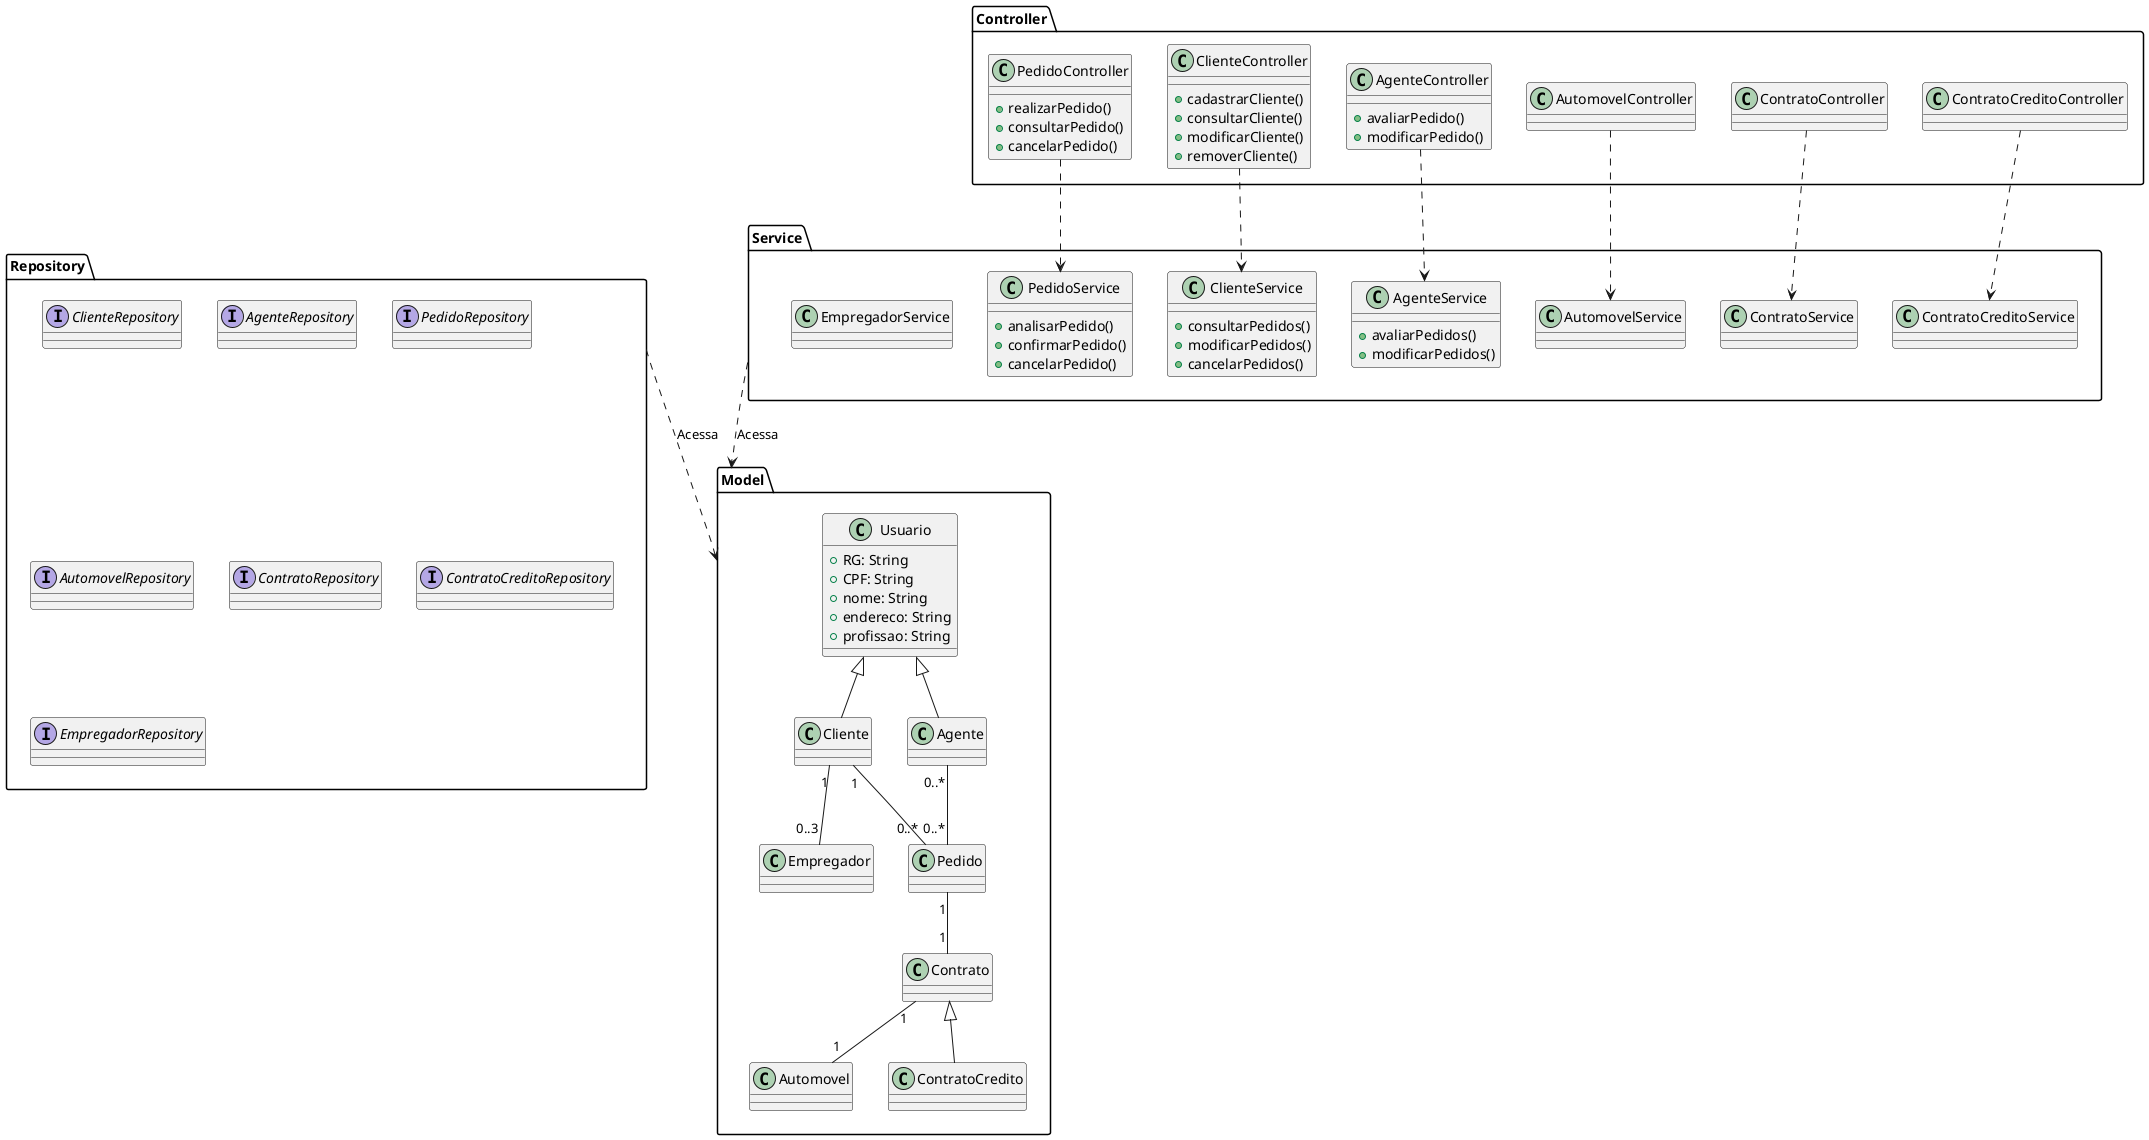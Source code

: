 @startuml

package "Service" {
    class ClienteService {
        +consultarPedidos()
        +modificarPedidos()
        +cancelarPedidos()
    }
    class AgenteService {
        +avaliarPedidos()
        +modificarPedidos()
    }
    class PedidoService {
        +analisarPedido()
        +confirmarPedido()
        +cancelarPedido()
    }
    class AutomovelService
    class ContratoService
    class ContratoCreditoService
    class EmpregadorService
}

package "Model" {
    class Usuario {
        +RG: String
        +CPF: String
        +nome: String
        +endereco: String
        +profissao: String
    }
    class Cliente
    class Agente
    class Pedido
    class Automovel
    class Contrato
    class ContratoCredito
    class Empregador

    Usuario <|-- Cliente
    Usuario <|-- Agente
    Cliente "1" -- "0..*" Pedido
    Pedido "1" -- "1" Contrato
    Contrato <|-- ContratoCredito
    Contrato "1" -- "1" Automovel
    Cliente "1" -- "0..3" Empregador
    Agente "0..*" -- "0..*" Pedido
}

package "Repository" {
    interface ClienteRepository
    interface AgenteRepository
    interface PedidoRepository
    interface AutomovelRepository
    interface ContratoRepository
    interface ContratoCreditoRepository
    interface EmpregadorRepository
}

package "Controller" {
    class PedidoController {
        +realizarPedido()
        +consultarPedido()
        +cancelarPedido()
    }
    class ClienteController {
        +cadastrarCliente()
        +consultarCliente()
        +modificarCliente()
        +removerCliente()
    }
    class AgenteController {
        +avaliarPedido()
        +modificarPedido()
    }
    class AutomovelController
    class ContratoController
    class ContratoCreditoController
}

PedidoController ..> PedidoService
ClienteController ..> ClienteService
AgenteController ..> AgenteService
AutomovelController ..> AutomovelService
ContratoController ..> ContratoService
ContratoCreditoController ..> ContratoCreditoService

Service ..> Model : "Acessa"
Repository ..> Model : "Acessa"
@enduml
